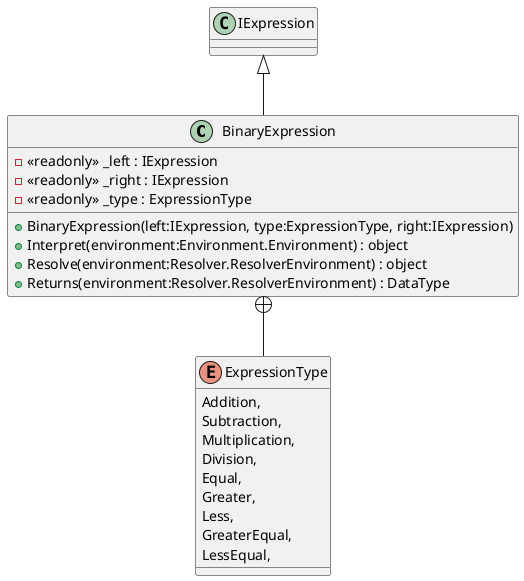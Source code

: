 @startuml
class BinaryExpression {
    - <<readonly>> _left : IExpression
    - <<readonly>> _right : IExpression
    - <<readonly>> _type : ExpressionType
    + BinaryExpression(left:IExpression, type:ExpressionType, right:IExpression)
    + Interpret(environment:Environment.Environment) : object
    + Resolve(environment:Resolver.ResolverEnvironment) : object
    + Returns(environment:Resolver.ResolverEnvironment) : DataType
}
enum ExpressionType {
    Addition,
    Subtraction,
    Multiplication,
    Division,
    Equal,
    Greater,
    Less,
    GreaterEqual,
    LessEqual,
}
IExpression <|-- BinaryExpression
BinaryExpression +-- ExpressionType
@enduml
